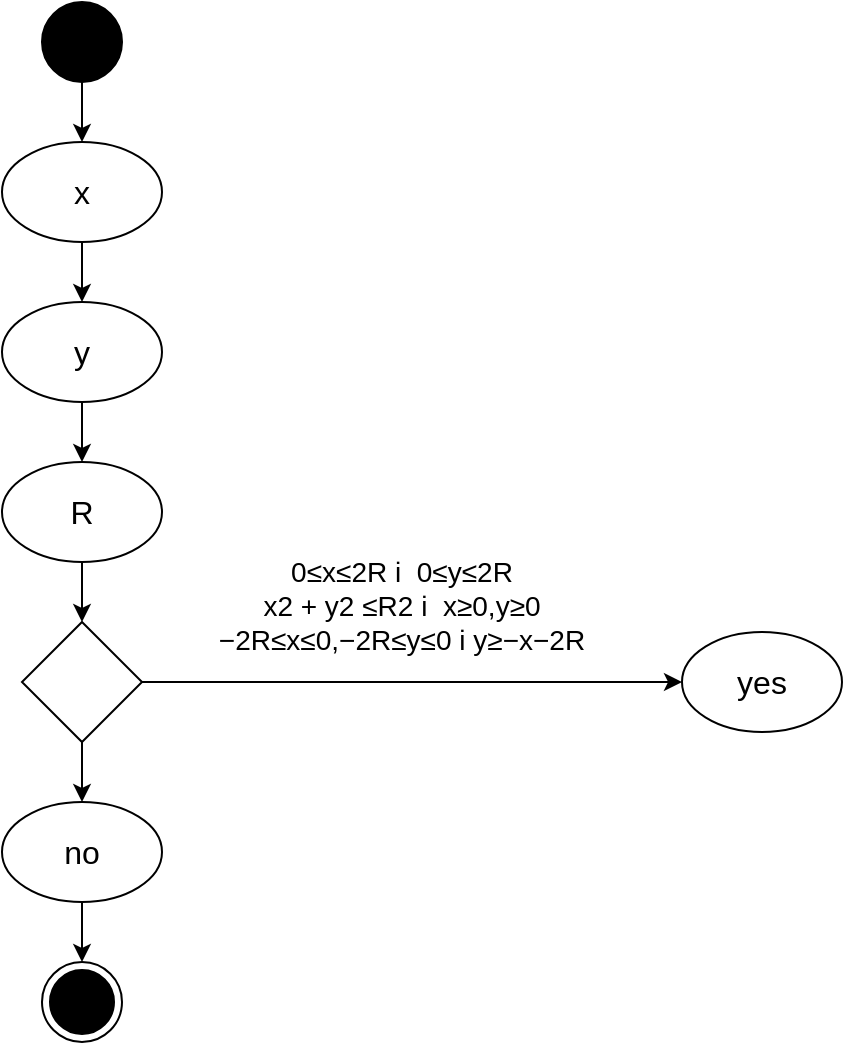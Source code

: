 <mxfile version="28.2.5">
  <diagram name="Сторінка-1" id="trTwdfkSBSE94FOsAKM2">
    <mxGraphModel dx="991" dy="563" grid="1" gridSize="10" guides="1" tooltips="1" connect="1" arrows="1" fold="1" page="1" pageScale="1" pageWidth="827" pageHeight="1169" math="0" shadow="0">
      <root>
        <mxCell id="0" />
        <mxCell id="1" parent="0" />
        <mxCell id="5RL1K9BJ8tcaZHghDy26-2" style="edgeStyle=orthogonalEdgeStyle;rounded=0;orthogonalLoop=1;jettySize=auto;html=1;" edge="1" parent="1" source="5RL1K9BJ8tcaZHghDy26-1">
          <mxGeometry relative="1" as="geometry">
            <mxPoint x="100" y="110" as="targetPoint" />
          </mxGeometry>
        </mxCell>
        <mxCell id="5RL1K9BJ8tcaZHghDy26-1" value="" style="ellipse;fillColor=strokeColor;html=1;" vertex="1" parent="1">
          <mxGeometry x="80" y="40" width="40" height="40" as="geometry" />
        </mxCell>
        <mxCell id="5RL1K9BJ8tcaZHghDy26-5" style="edgeStyle=orthogonalEdgeStyle;rounded=0;orthogonalLoop=1;jettySize=auto;html=1;entryX=0.5;entryY=0;entryDx=0;entryDy=0;" edge="1" parent="1" source="5RL1K9BJ8tcaZHghDy26-3" target="5RL1K9BJ8tcaZHghDy26-6">
          <mxGeometry relative="1" as="geometry">
            <mxPoint x="100" y="200" as="targetPoint" />
          </mxGeometry>
        </mxCell>
        <mxCell id="5RL1K9BJ8tcaZHghDy26-3" value="&lt;font style=&quot;font-size: 16px;&quot;&gt;x&lt;/font&gt;" style="ellipse;whiteSpace=wrap;html=1;" vertex="1" parent="1">
          <mxGeometry x="60" y="110" width="80" height="50" as="geometry" />
        </mxCell>
        <mxCell id="5RL1K9BJ8tcaZHghDy26-8" style="edgeStyle=orthogonalEdgeStyle;rounded=0;orthogonalLoop=1;jettySize=auto;html=1;entryX=0.5;entryY=0;entryDx=0;entryDy=0;" edge="1" parent="1" source="5RL1K9BJ8tcaZHghDy26-6" target="5RL1K9BJ8tcaZHghDy26-7">
          <mxGeometry relative="1" as="geometry" />
        </mxCell>
        <mxCell id="5RL1K9BJ8tcaZHghDy26-6" value="&lt;font style=&quot;font-size: 16px;&quot;&gt;y&lt;/font&gt;" style="ellipse;whiteSpace=wrap;html=1;" vertex="1" parent="1">
          <mxGeometry x="60" y="190" width="80" height="50" as="geometry" />
        </mxCell>
        <mxCell id="5RL1K9BJ8tcaZHghDy26-10" style="edgeStyle=orthogonalEdgeStyle;rounded=0;orthogonalLoop=1;jettySize=auto;html=1;entryX=0.5;entryY=0;entryDx=0;entryDy=0;" edge="1" parent="1" source="5RL1K9BJ8tcaZHghDy26-7" target="5RL1K9BJ8tcaZHghDy26-9">
          <mxGeometry relative="1" as="geometry" />
        </mxCell>
        <mxCell id="5RL1K9BJ8tcaZHghDy26-7" value="R" style="ellipse;whiteSpace=wrap;html=1;fontSize=16;" vertex="1" parent="1">
          <mxGeometry x="60" y="270" width="80" height="50" as="geometry" />
        </mxCell>
        <mxCell id="5RL1K9BJ8tcaZHghDy26-12" style="edgeStyle=orthogonalEdgeStyle;rounded=0;orthogonalLoop=1;jettySize=auto;html=1;entryX=0.5;entryY=0;entryDx=0;entryDy=0;" edge="1" parent="1" source="5RL1K9BJ8tcaZHghDy26-9" target="5RL1K9BJ8tcaZHghDy26-11">
          <mxGeometry relative="1" as="geometry" />
        </mxCell>
        <mxCell id="5RL1K9BJ8tcaZHghDy26-15" style="edgeStyle=orthogonalEdgeStyle;rounded=0;orthogonalLoop=1;jettySize=auto;html=1;entryX=0;entryY=0.5;entryDx=0;entryDy=0;" edge="1" parent="1" source="5RL1K9BJ8tcaZHghDy26-9" target="5RL1K9BJ8tcaZHghDy26-16">
          <mxGeometry relative="1" as="geometry">
            <mxPoint x="400" y="380" as="targetPoint" />
          </mxGeometry>
        </mxCell>
        <mxCell id="5RL1K9BJ8tcaZHghDy26-9" value="" style="rhombus;whiteSpace=wrap;html=1;" vertex="1" parent="1">
          <mxGeometry x="70" y="350" width="60" height="60" as="geometry" />
        </mxCell>
        <mxCell id="5RL1K9BJ8tcaZHghDy26-14" style="edgeStyle=orthogonalEdgeStyle;rounded=0;orthogonalLoop=1;jettySize=auto;html=1;entryX=0.5;entryY=0;entryDx=0;entryDy=0;" edge="1" parent="1" source="5RL1K9BJ8tcaZHghDy26-11" target="5RL1K9BJ8tcaZHghDy26-13">
          <mxGeometry relative="1" as="geometry" />
        </mxCell>
        <mxCell id="5RL1K9BJ8tcaZHghDy26-11" value="no" style="ellipse;whiteSpace=wrap;html=1;fontSize=16;" vertex="1" parent="1">
          <mxGeometry x="60" y="440" width="80" height="50" as="geometry" />
        </mxCell>
        <mxCell id="5RL1K9BJ8tcaZHghDy26-13" value="" style="ellipse;html=1;shape=endState;fillColor=strokeColor;" vertex="1" parent="1">
          <mxGeometry x="80" y="520" width="40" height="40" as="geometry" />
        </mxCell>
        <mxCell id="5RL1K9BJ8tcaZHghDy26-16" value="yes" style="ellipse;whiteSpace=wrap;html=1;fontSize=16;" vertex="1" parent="1">
          <mxGeometry x="400" y="355" width="80" height="50" as="geometry" />
        </mxCell>
        <mxCell id="5RL1K9BJ8tcaZHghDy26-17" value="&lt;div align=&quot;center&quot;&gt;&lt;font style=&quot;font-size: 14px;&quot;&gt;0≤x≤2R і&amp;nbsp; 0≤y≤2R&lt;/font&gt;&lt;/div&gt;&lt;div align=&quot;center&quot;&gt;&lt;font style=&quot;font-size: 14px;&quot;&gt;x2 + y2 ≤R2 і&amp;nbsp; x≥0,y≥0&lt;/font&gt;&lt;/div&gt;&lt;div align=&quot;center&quot;&gt;&lt;font style=&quot;font-size: 14px;&quot;&gt;−2R≤x≤0,−2R≤y≤0 і y≥−x−2R&lt;/font&gt;&lt;/div&gt;" style="text;whiteSpace=wrap;html=1;align=center;" vertex="1" parent="1">
          <mxGeometry x="140" y="310" width="240" height="60" as="geometry" />
        </mxCell>
      </root>
    </mxGraphModel>
  </diagram>
</mxfile>
